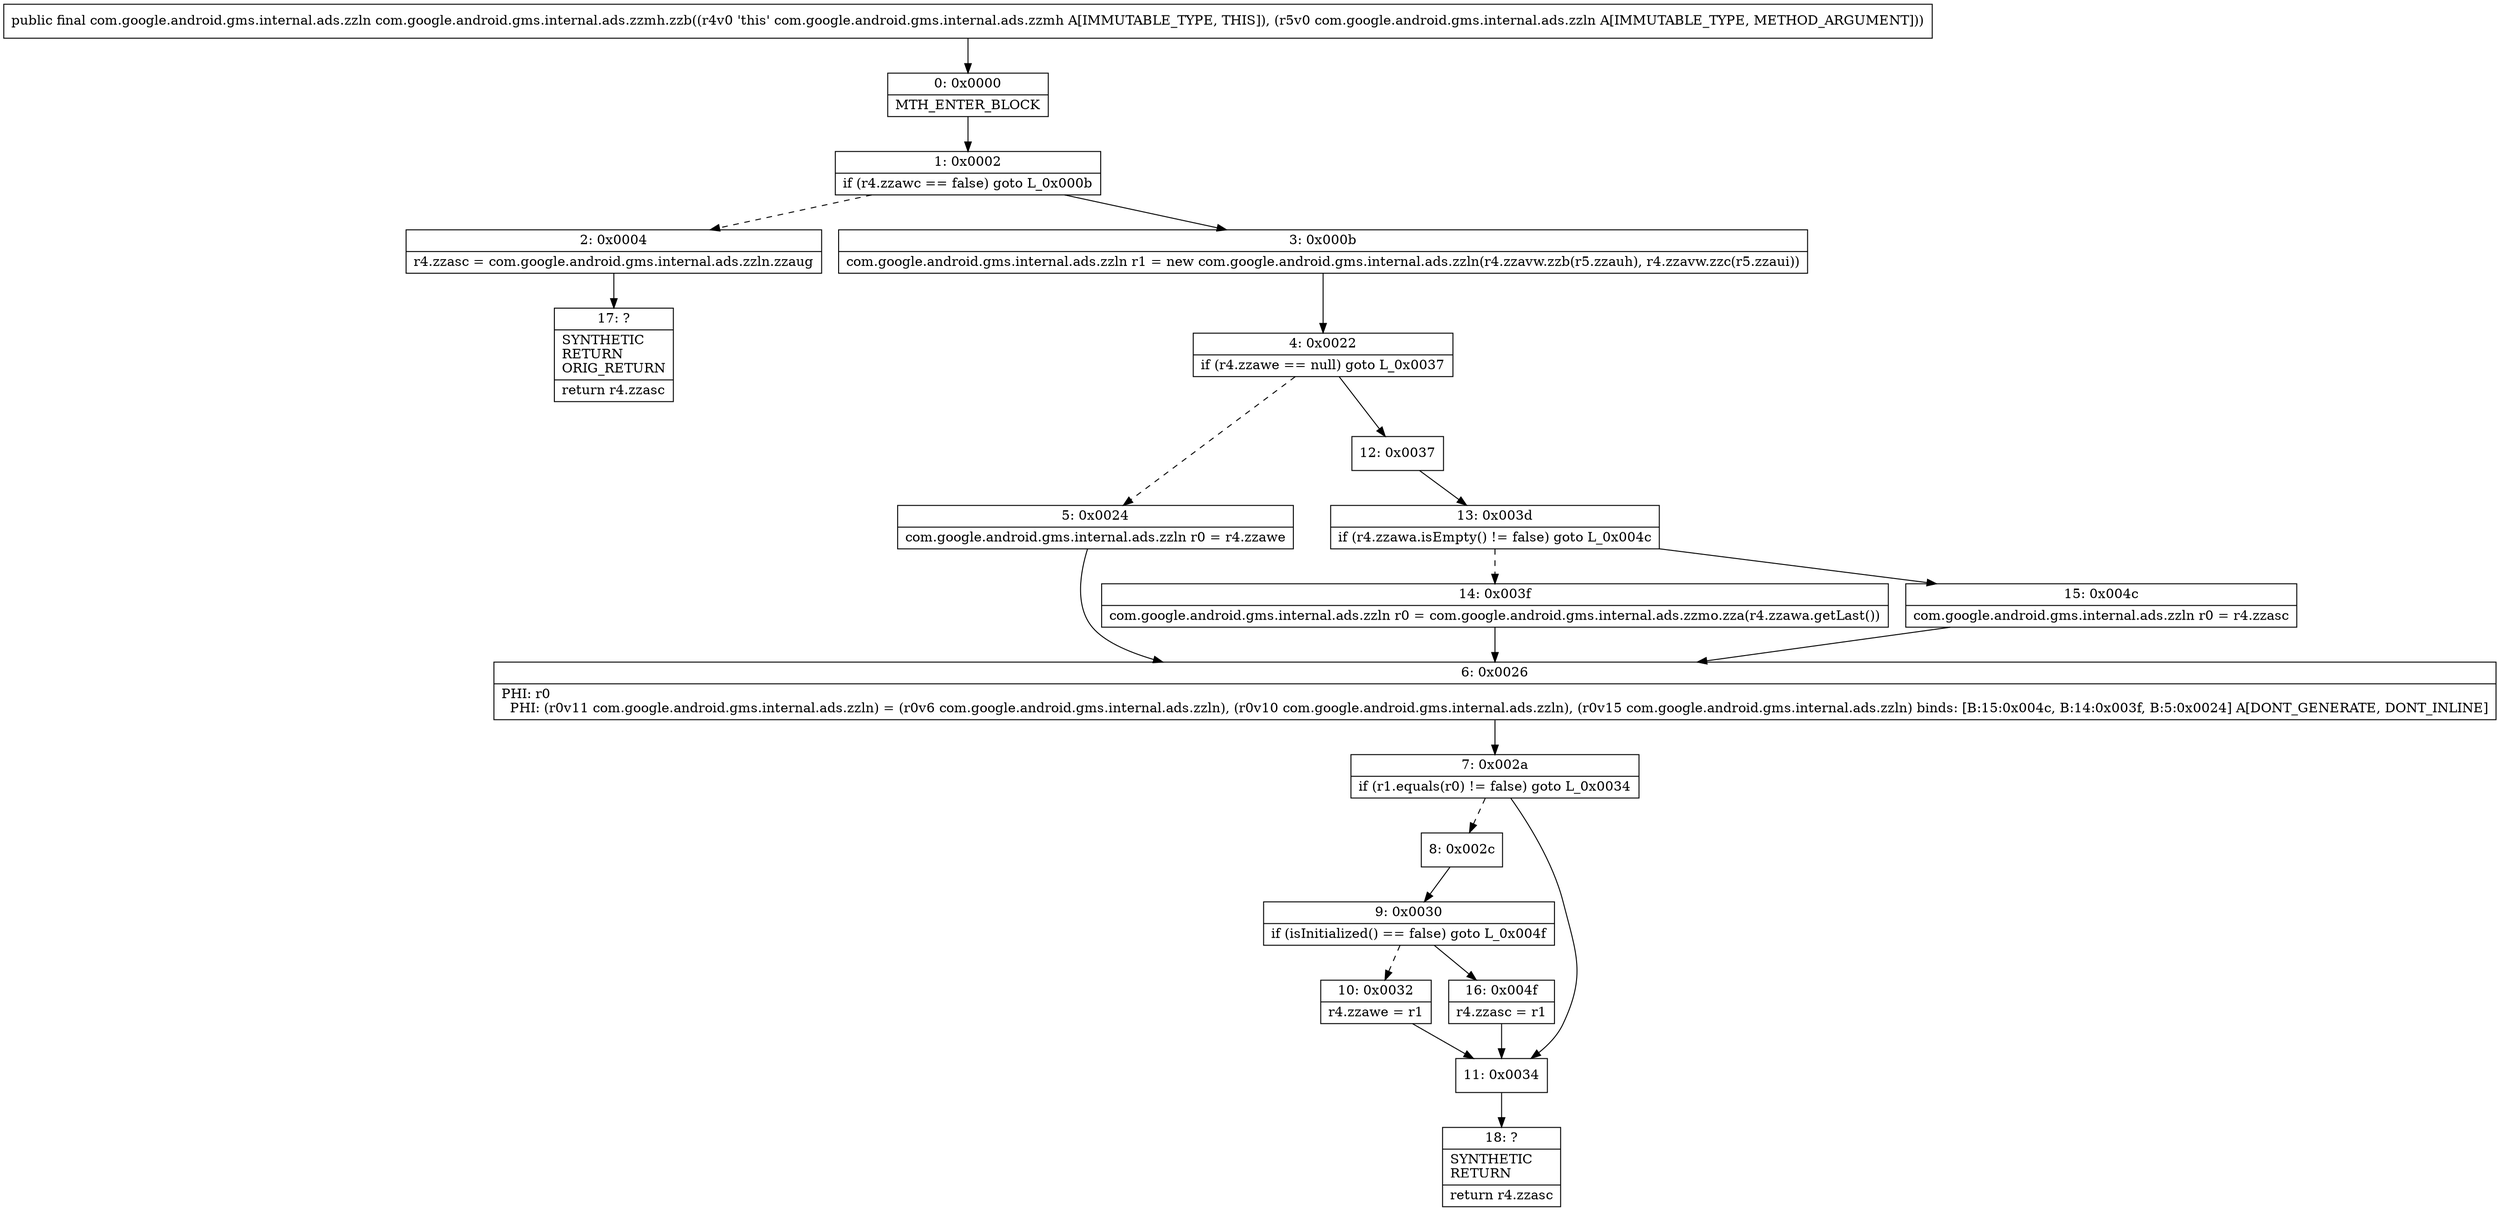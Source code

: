 digraph "CFG forcom.google.android.gms.internal.ads.zzmh.zzb(Lcom\/google\/android\/gms\/internal\/ads\/zzln;)Lcom\/google\/android\/gms\/internal\/ads\/zzln;" {
Node_0 [shape=record,label="{0\:\ 0x0000|MTH_ENTER_BLOCK\l}"];
Node_1 [shape=record,label="{1\:\ 0x0002|if (r4.zzawc == false) goto L_0x000b\l}"];
Node_2 [shape=record,label="{2\:\ 0x0004|r4.zzasc = com.google.android.gms.internal.ads.zzln.zzaug\l}"];
Node_3 [shape=record,label="{3\:\ 0x000b|com.google.android.gms.internal.ads.zzln r1 = new com.google.android.gms.internal.ads.zzln(r4.zzavw.zzb(r5.zzauh), r4.zzavw.zzc(r5.zzaui))\l}"];
Node_4 [shape=record,label="{4\:\ 0x0022|if (r4.zzawe == null) goto L_0x0037\l}"];
Node_5 [shape=record,label="{5\:\ 0x0024|com.google.android.gms.internal.ads.zzln r0 = r4.zzawe\l}"];
Node_6 [shape=record,label="{6\:\ 0x0026|PHI: r0 \l  PHI: (r0v11 com.google.android.gms.internal.ads.zzln) = (r0v6 com.google.android.gms.internal.ads.zzln), (r0v10 com.google.android.gms.internal.ads.zzln), (r0v15 com.google.android.gms.internal.ads.zzln) binds: [B:15:0x004c, B:14:0x003f, B:5:0x0024] A[DONT_GENERATE, DONT_INLINE]\l}"];
Node_7 [shape=record,label="{7\:\ 0x002a|if (r1.equals(r0) != false) goto L_0x0034\l}"];
Node_8 [shape=record,label="{8\:\ 0x002c}"];
Node_9 [shape=record,label="{9\:\ 0x0030|if (isInitialized() == false) goto L_0x004f\l}"];
Node_10 [shape=record,label="{10\:\ 0x0032|r4.zzawe = r1\l}"];
Node_11 [shape=record,label="{11\:\ 0x0034}"];
Node_12 [shape=record,label="{12\:\ 0x0037}"];
Node_13 [shape=record,label="{13\:\ 0x003d|if (r4.zzawa.isEmpty() != false) goto L_0x004c\l}"];
Node_14 [shape=record,label="{14\:\ 0x003f|com.google.android.gms.internal.ads.zzln r0 = com.google.android.gms.internal.ads.zzmo.zza(r4.zzawa.getLast())\l}"];
Node_15 [shape=record,label="{15\:\ 0x004c|com.google.android.gms.internal.ads.zzln r0 = r4.zzasc\l}"];
Node_16 [shape=record,label="{16\:\ 0x004f|r4.zzasc = r1\l}"];
Node_17 [shape=record,label="{17\:\ ?|SYNTHETIC\lRETURN\lORIG_RETURN\l|return r4.zzasc\l}"];
Node_18 [shape=record,label="{18\:\ ?|SYNTHETIC\lRETURN\l|return r4.zzasc\l}"];
MethodNode[shape=record,label="{public final com.google.android.gms.internal.ads.zzln com.google.android.gms.internal.ads.zzmh.zzb((r4v0 'this' com.google.android.gms.internal.ads.zzmh A[IMMUTABLE_TYPE, THIS]), (r5v0 com.google.android.gms.internal.ads.zzln A[IMMUTABLE_TYPE, METHOD_ARGUMENT])) }"];
MethodNode -> Node_0;
Node_0 -> Node_1;
Node_1 -> Node_2[style=dashed];
Node_1 -> Node_3;
Node_2 -> Node_17;
Node_3 -> Node_4;
Node_4 -> Node_5[style=dashed];
Node_4 -> Node_12;
Node_5 -> Node_6;
Node_6 -> Node_7;
Node_7 -> Node_8[style=dashed];
Node_7 -> Node_11;
Node_8 -> Node_9;
Node_9 -> Node_10[style=dashed];
Node_9 -> Node_16;
Node_10 -> Node_11;
Node_11 -> Node_18;
Node_12 -> Node_13;
Node_13 -> Node_14[style=dashed];
Node_13 -> Node_15;
Node_14 -> Node_6;
Node_15 -> Node_6;
Node_16 -> Node_11;
}

